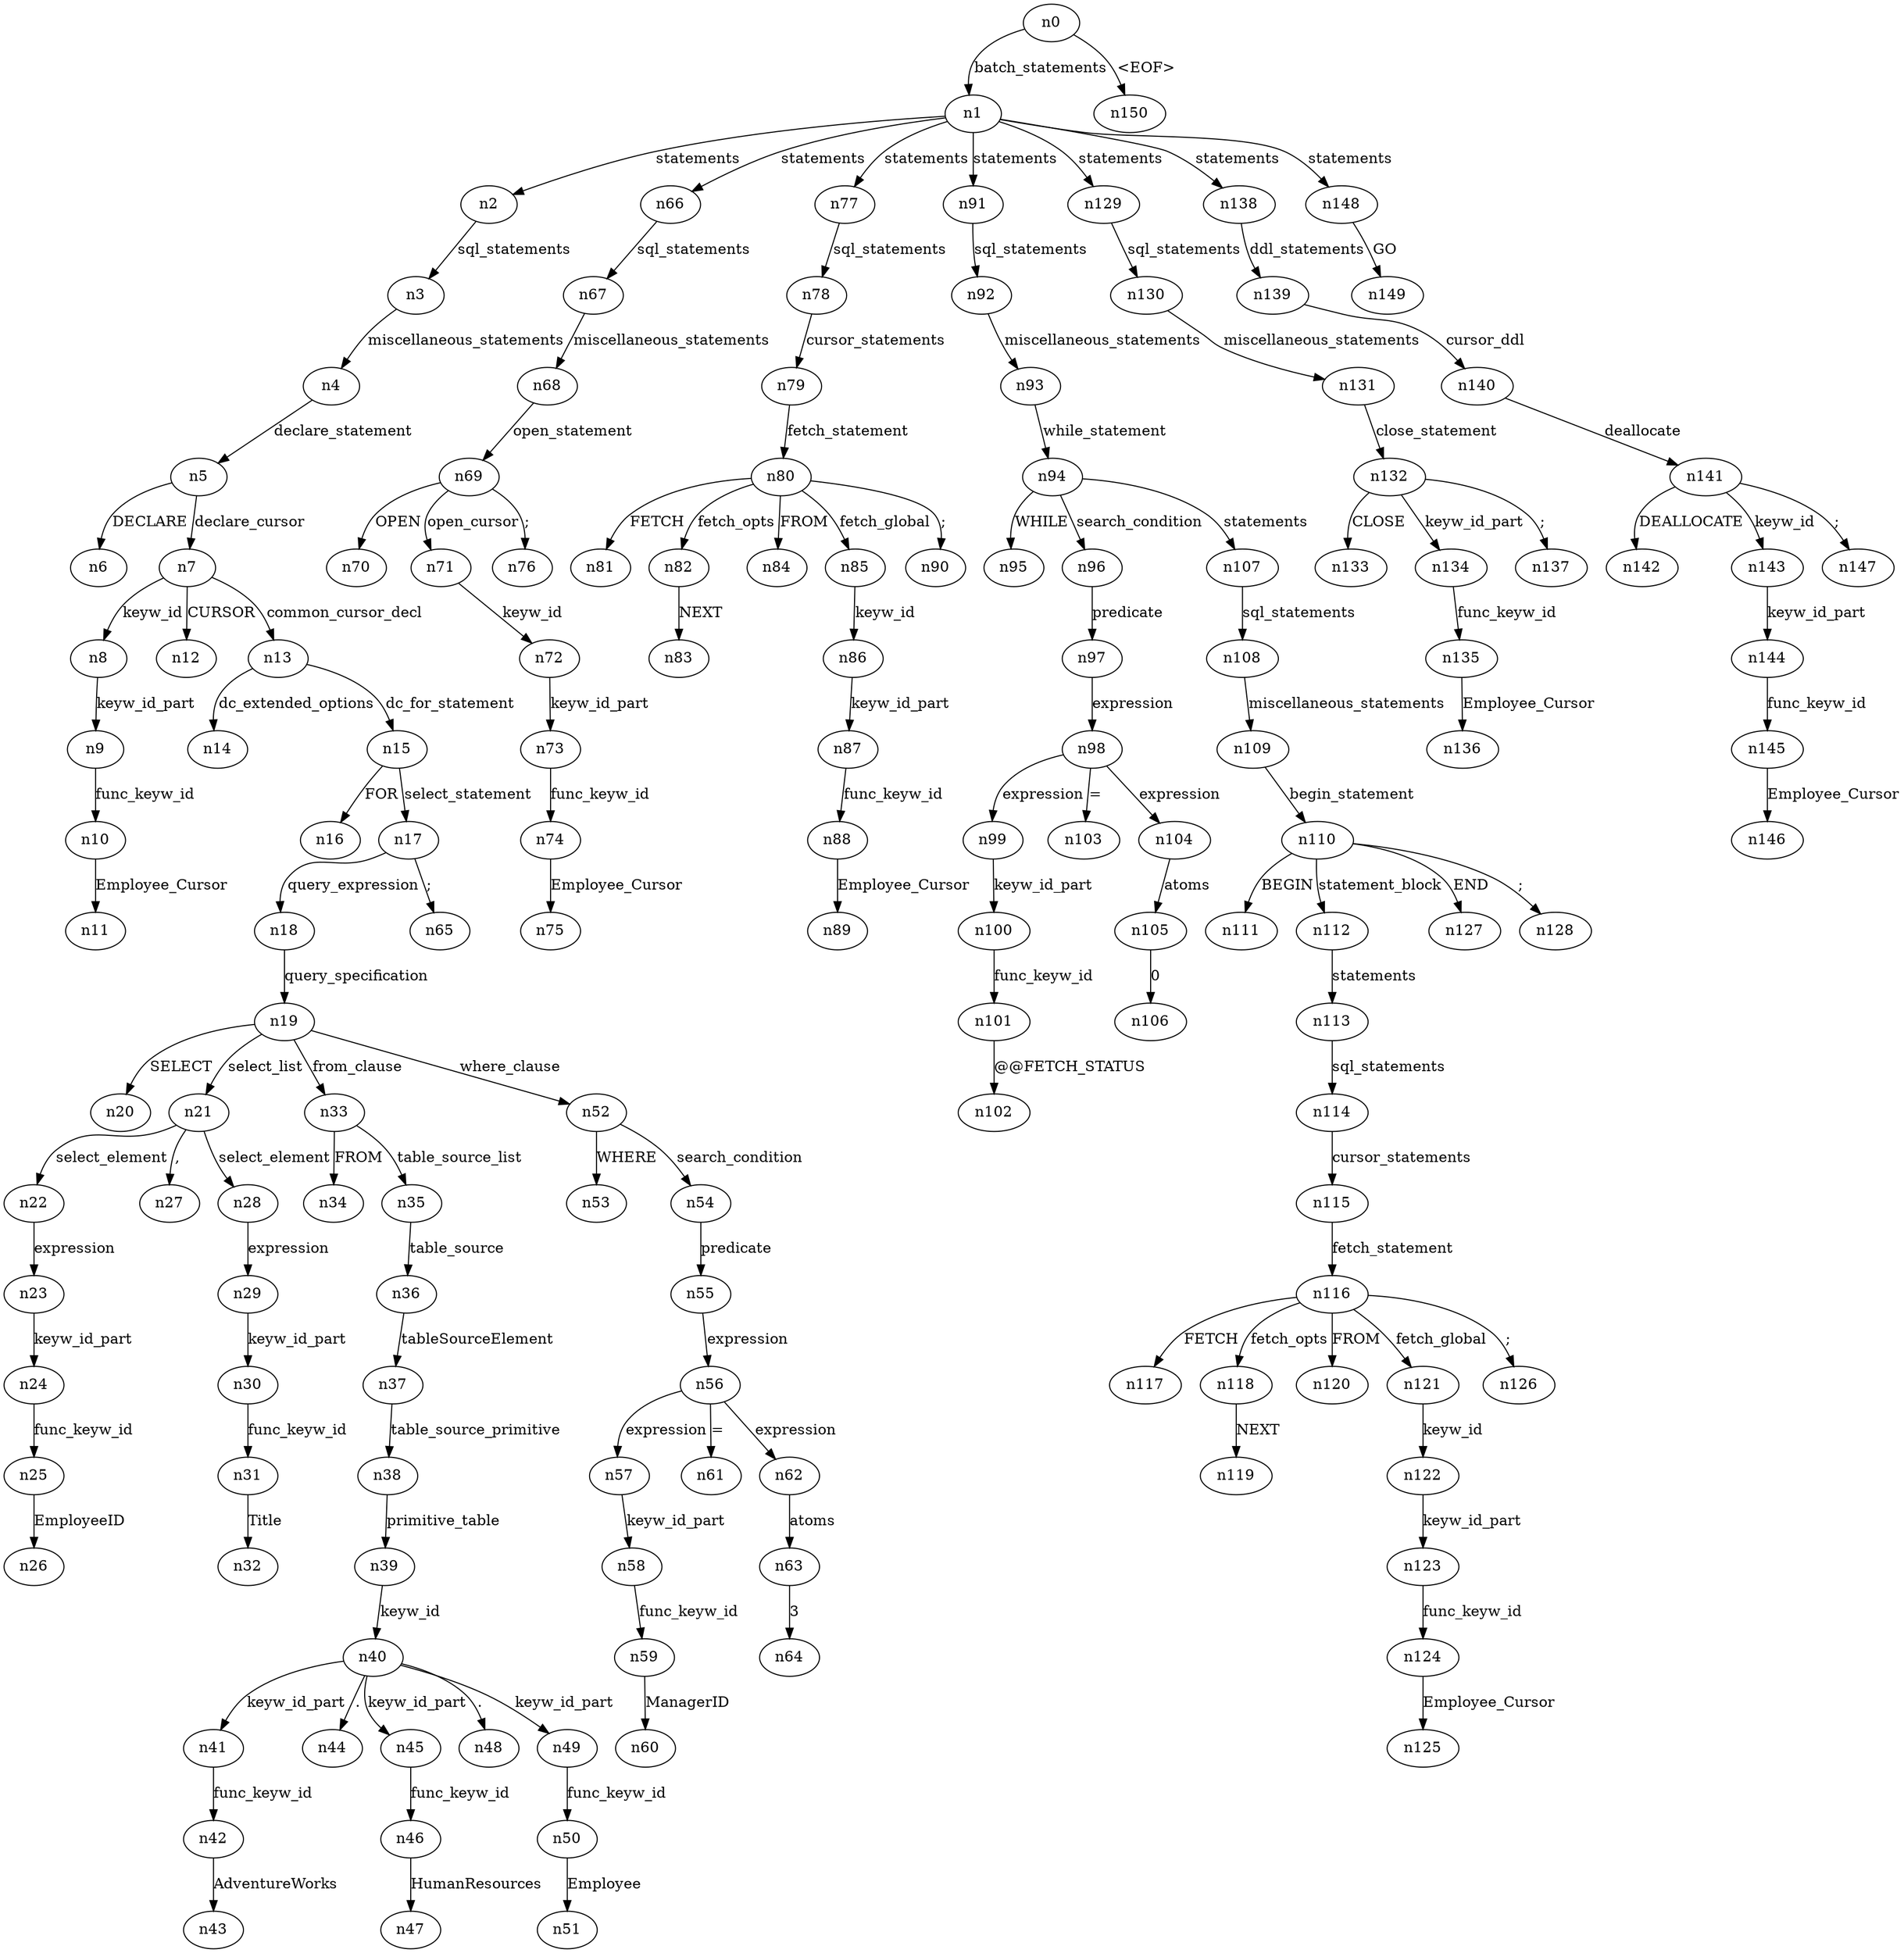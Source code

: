 digraph ParseTree {
  n0 -> n1 [label="batch_statements"];
  n1 -> n2 [label="statements"];
  n2 -> n3 [label="sql_statements"];
  n3 -> n4 [label="miscellaneous_statements"];
  n4 -> n5 [label="declare_statement"];
  n5 -> n6 [label="DECLARE"];
  n5 -> n7 [label="declare_cursor"];
  n7 -> n8 [label="keyw_id"];
  n8 -> n9 [label="keyw_id_part"];
  n9 -> n10 [label="func_keyw_id"];
  n10 -> n11 [label="Employee_Cursor"];
  n7 -> n12 [label="CURSOR"];
  n7 -> n13 [label="common_cursor_decl"];
  n13 -> n14 [label="dc_extended_options"];
  n13 -> n15 [label="dc_for_statement"];
  n15 -> n16 [label="FOR"];
  n15 -> n17 [label="select_statement"];
  n17 -> n18 [label="query_expression"];
  n18 -> n19 [label="query_specification"];
  n19 -> n20 [label="SELECT"];
  n19 -> n21 [label="select_list"];
  n21 -> n22 [label="select_element"];
  n22 -> n23 [label="expression"];
  n23 -> n24 [label="keyw_id_part"];
  n24 -> n25 [label="func_keyw_id"];
  n25 -> n26 [label="EmployeeID"];
  n21 -> n27 [label=","];
  n21 -> n28 [label="select_element"];
  n28 -> n29 [label="expression"];
  n29 -> n30 [label="keyw_id_part"];
  n30 -> n31 [label="func_keyw_id"];
  n31 -> n32 [label="Title"];
  n19 -> n33 [label="from_clause"];
  n33 -> n34 [label="FROM"];
  n33 -> n35 [label="table_source_list"];
  n35 -> n36 [label="table_source"];
  n36 -> n37 [label="tableSourceElement"];
  n37 -> n38 [label="table_source_primitive"];
  n38 -> n39 [label="primitive_table"];
  n39 -> n40 [label="keyw_id"];
  n40 -> n41 [label="keyw_id_part"];
  n41 -> n42 [label="func_keyw_id"];
  n42 -> n43 [label="AdventureWorks"];
  n40 -> n44 [label="."];
  n40 -> n45 [label="keyw_id_part"];
  n45 -> n46 [label="func_keyw_id"];
  n46 -> n47 [label="HumanResources"];
  n40 -> n48 [label="."];
  n40 -> n49 [label="keyw_id_part"];
  n49 -> n50 [label="func_keyw_id"];
  n50 -> n51 [label="Employee"];
  n19 -> n52 [label="where_clause"];
  n52 -> n53 [label="WHERE"];
  n52 -> n54 [label="search_condition"];
  n54 -> n55 [label="predicate"];
  n55 -> n56 [label="expression"];
  n56 -> n57 [label="expression"];
  n57 -> n58 [label="keyw_id_part"];
  n58 -> n59 [label="func_keyw_id"];
  n59 -> n60 [label="ManagerID"];
  n56 -> n61 [label="="];
  n56 -> n62 [label="expression"];
  n62 -> n63 [label="atoms"];
  n63 -> n64 [label="3"];
  n17 -> n65 [label=";"];
  n1 -> n66 [label="statements"];
  n66 -> n67 [label="sql_statements"];
  n67 -> n68 [label="miscellaneous_statements"];
  n68 -> n69 [label="open_statement"];
  n69 -> n70 [label="OPEN"];
  n69 -> n71 [label="open_cursor"];
  n71 -> n72 [label="keyw_id"];
  n72 -> n73 [label="keyw_id_part"];
  n73 -> n74 [label="func_keyw_id"];
  n74 -> n75 [label="Employee_Cursor"];
  n69 -> n76 [label=";"];
  n1 -> n77 [label="statements"];
  n77 -> n78 [label="sql_statements"];
  n78 -> n79 [label="cursor_statements"];
  n79 -> n80 [label="fetch_statement"];
  n80 -> n81 [label="FETCH"];
  n80 -> n82 [label="fetch_opts"];
  n82 -> n83 [label="NEXT"];
  n80 -> n84 [label="FROM"];
  n80 -> n85 [label="fetch_global"];
  n85 -> n86 [label="keyw_id"];
  n86 -> n87 [label="keyw_id_part"];
  n87 -> n88 [label="func_keyw_id"];
  n88 -> n89 [label="Employee_Cursor"];
  n80 -> n90 [label=";"];
  n1 -> n91 [label="statements"];
  n91 -> n92 [label="sql_statements"];
  n92 -> n93 [label="miscellaneous_statements"];
  n93 -> n94 [label="while_statement"];
  n94 -> n95 [label="WHILE"];
  n94 -> n96 [label="search_condition"];
  n96 -> n97 [label="predicate"];
  n97 -> n98 [label="expression"];
  n98 -> n99 [label="expression"];
  n99 -> n100 [label="keyw_id_part"];
  n100 -> n101 [label="func_keyw_id"];
  n101 -> n102 [label="@@FETCH_STATUS"];
  n98 -> n103 [label="="];
  n98 -> n104 [label="expression"];
  n104 -> n105 [label="atoms"];
  n105 -> n106 [label="0"];
  n94 -> n107 [label="statements"];
  n107 -> n108 [label="sql_statements"];
  n108 -> n109 [label="miscellaneous_statements"];
  n109 -> n110 [label="begin_statement"];
  n110 -> n111 [label="BEGIN"];
  n110 -> n112 [label="statement_block"];
  n112 -> n113 [label="statements"];
  n113 -> n114 [label="sql_statements"];
  n114 -> n115 [label="cursor_statements"];
  n115 -> n116 [label="fetch_statement"];
  n116 -> n117 [label="FETCH"];
  n116 -> n118 [label="fetch_opts"];
  n118 -> n119 [label="NEXT"];
  n116 -> n120 [label="FROM"];
  n116 -> n121 [label="fetch_global"];
  n121 -> n122 [label="keyw_id"];
  n122 -> n123 [label="keyw_id_part"];
  n123 -> n124 [label="func_keyw_id"];
  n124 -> n125 [label="Employee_Cursor"];
  n116 -> n126 [label=";"];
  n110 -> n127 [label="END"];
  n110 -> n128 [label=";"];
  n1 -> n129 [label="statements"];
  n129 -> n130 [label="sql_statements"];
  n130 -> n131 [label="miscellaneous_statements"];
  n131 -> n132 [label="close_statement"];
  n132 -> n133 [label="CLOSE"];
  n132 -> n134 [label="keyw_id_part"];
  n134 -> n135 [label="func_keyw_id"];
  n135 -> n136 [label="Employee_Cursor"];
  n132 -> n137 [label=";"];
  n1 -> n138 [label="statements"];
  n138 -> n139 [label="ddl_statements"];
  n139 -> n140 [label="cursor_ddl"];
  n140 -> n141 [label="deallocate"];
  n141 -> n142 [label="DEALLOCATE"];
  n141 -> n143 [label="keyw_id"];
  n143 -> n144 [label="keyw_id_part"];
  n144 -> n145 [label="func_keyw_id"];
  n145 -> n146 [label="Employee_Cursor"];
  n141 -> n147 [label=";"];
  n1 -> n148 [label="statements"];
  n148 -> n149 [label="GO"];
  n0 -> n150 [label="<EOF>"];
}